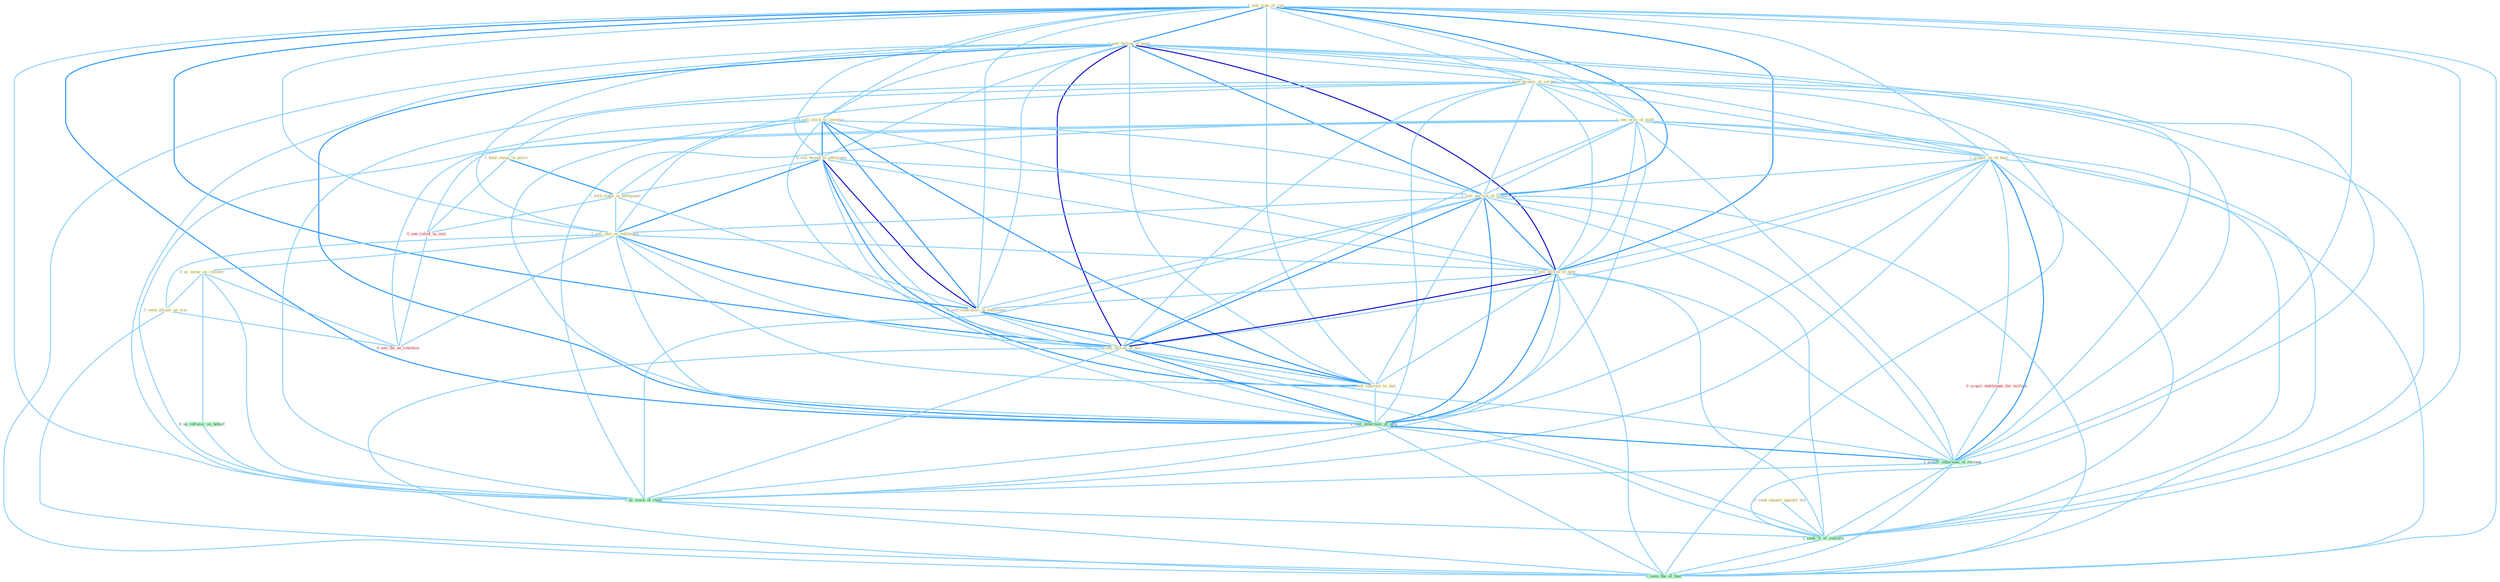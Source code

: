 Graph G{ 
    node
    [shape=polygon,style=filled,width=.5,height=.06,color="#BDFCC9",fixedsize=true,fontsize=4,
    fontcolor="#2f4f4f"];
    {node
    [color="#ffffe0", fontcolor="#8b7d6b"] "1_sell_type_of_suit " "1_sell_billion_of_bond " "1_hold_promis_of_surgeri " "1_see_eros_of_staff " "1_acquir_on_of_busi " "1_hold_chang_in_polici " "0_sell_stock_to_investor " "0_sell_brand_to_entitynam " "0_seek_injunct_against_bid " "1_sell_portion_of_issu " "1_hold_stake_in_entitynam " "1_sell_unit_as_entitynam " "0_us_secur_as_collater " "0_seen_allianc_as_wai " "1_sell_billion_of_note " "0_sell_subsidiari_to_entitynam " "1_sell_billion_of_bill " "0_sell_interest_to_unit "}
{node [color="#fff0f5", fontcolor="#b22222"] "0_acquir_entitynam_for_million " "0_see_relief_in_cost " "0_see_thi_as_reaction "}
edge [color="#B0E2FF"];

	"1_sell_type_of_suit " -- "1_sell_billion_of_bond " [w="2", color="#1e90ff" , len=0.8];
	"1_sell_type_of_suit " -- "1_hold_promis_of_surgeri " [w="1", color="#87cefa" ];
	"1_sell_type_of_suit " -- "1_see_eros_of_staff " [w="1", color="#87cefa" ];
	"1_sell_type_of_suit " -- "1_acquir_on_of_busi " [w="1", color="#87cefa" ];
	"1_sell_type_of_suit " -- "0_sell_stock_to_investor " [w="1", color="#87cefa" ];
	"1_sell_type_of_suit " -- "0_sell_brand_to_entitynam " [w="1", color="#87cefa" ];
	"1_sell_type_of_suit " -- "1_sell_portion_of_issu " [w="2", color="#1e90ff" , len=0.8];
	"1_sell_type_of_suit " -- "1_sell_unit_as_entitynam " [w="1", color="#87cefa" ];
	"1_sell_type_of_suit " -- "1_sell_billion_of_note " [w="2", color="#1e90ff" , len=0.8];
	"1_sell_type_of_suit " -- "0_sell_subsidiari_to_entitynam " [w="1", color="#87cefa" ];
	"1_sell_type_of_suit " -- "1_sell_billion_of_bill " [w="2", color="#1e90ff" , len=0.8];
	"1_sell_type_of_suit " -- "0_sell_interest_to_unit " [w="1", color="#87cefa" ];
	"1_sell_type_of_suit " -- "1_sell_othernum_of_offic " [w="2", color="#1e90ff" , len=0.8];
	"1_sell_type_of_suit " -- "1_acquir_othernum_of_restaur " [w="1", color="#87cefa" ];
	"1_sell_type_of_suit " -- "1_us_stock_of_capit " [w="1", color="#87cefa" ];
	"1_sell_type_of_suit " -- "1_seek_%_of_concern " [w="1", color="#87cefa" ];
	"1_sell_type_of_suit " -- "1_seen_the_of_that " [w="1", color="#87cefa" ];
	"1_sell_billion_of_bond " -- "1_hold_promis_of_surgeri " [w="1", color="#87cefa" ];
	"1_sell_billion_of_bond " -- "1_see_eros_of_staff " [w="1", color="#87cefa" ];
	"1_sell_billion_of_bond " -- "1_acquir_on_of_busi " [w="1", color="#87cefa" ];
	"1_sell_billion_of_bond " -- "0_sell_stock_to_investor " [w="1", color="#87cefa" ];
	"1_sell_billion_of_bond " -- "0_sell_brand_to_entitynam " [w="1", color="#87cefa" ];
	"1_sell_billion_of_bond " -- "1_sell_portion_of_issu " [w="2", color="#1e90ff" , len=0.8];
	"1_sell_billion_of_bond " -- "1_sell_unit_as_entitynam " [w="1", color="#87cefa" ];
	"1_sell_billion_of_bond " -- "1_sell_billion_of_note " [w="3", color="#0000cd" , len=0.6];
	"1_sell_billion_of_bond " -- "0_sell_subsidiari_to_entitynam " [w="1", color="#87cefa" ];
	"1_sell_billion_of_bond " -- "1_sell_billion_of_bill " [w="3", color="#0000cd" , len=0.6];
	"1_sell_billion_of_bond " -- "0_sell_interest_to_unit " [w="1", color="#87cefa" ];
	"1_sell_billion_of_bond " -- "1_sell_othernum_of_offic " [w="2", color="#1e90ff" , len=0.8];
	"1_sell_billion_of_bond " -- "1_acquir_othernum_of_restaur " [w="1", color="#87cefa" ];
	"1_sell_billion_of_bond " -- "1_us_stock_of_capit " [w="1", color="#87cefa" ];
	"1_sell_billion_of_bond " -- "1_seek_%_of_concern " [w="1", color="#87cefa" ];
	"1_sell_billion_of_bond " -- "1_seen_the_of_that " [w="1", color="#87cefa" ];
	"1_hold_promis_of_surgeri " -- "1_see_eros_of_staff " [w="1", color="#87cefa" ];
	"1_hold_promis_of_surgeri " -- "1_acquir_on_of_busi " [w="1", color="#87cefa" ];
	"1_hold_promis_of_surgeri " -- "1_hold_chang_in_polici " [w="1", color="#87cefa" ];
	"1_hold_promis_of_surgeri " -- "1_sell_portion_of_issu " [w="1", color="#87cefa" ];
	"1_hold_promis_of_surgeri " -- "1_hold_stake_in_entitynam " [w="1", color="#87cefa" ];
	"1_hold_promis_of_surgeri " -- "1_sell_billion_of_note " [w="1", color="#87cefa" ];
	"1_hold_promis_of_surgeri " -- "1_sell_billion_of_bill " [w="1", color="#87cefa" ];
	"1_hold_promis_of_surgeri " -- "1_sell_othernum_of_offic " [w="1", color="#87cefa" ];
	"1_hold_promis_of_surgeri " -- "1_acquir_othernum_of_restaur " [w="1", color="#87cefa" ];
	"1_hold_promis_of_surgeri " -- "1_us_stock_of_capit " [w="1", color="#87cefa" ];
	"1_hold_promis_of_surgeri " -- "1_seek_%_of_concern " [w="1", color="#87cefa" ];
	"1_hold_promis_of_surgeri " -- "1_seen_the_of_that " [w="1", color="#87cefa" ];
	"1_see_eros_of_staff " -- "1_acquir_on_of_busi " [w="1", color="#87cefa" ];
	"1_see_eros_of_staff " -- "1_sell_portion_of_issu " [w="1", color="#87cefa" ];
	"1_see_eros_of_staff " -- "1_sell_billion_of_note " [w="1", color="#87cefa" ];
	"1_see_eros_of_staff " -- "1_sell_billion_of_bill " [w="1", color="#87cefa" ];
	"1_see_eros_of_staff " -- "1_sell_othernum_of_offic " [w="1", color="#87cefa" ];
	"1_see_eros_of_staff " -- "0_see_relief_in_cost " [w="1", color="#87cefa" ];
	"1_see_eros_of_staff " -- "0_see_thi_as_reaction " [w="1", color="#87cefa" ];
	"1_see_eros_of_staff " -- "1_acquir_othernum_of_restaur " [w="1", color="#87cefa" ];
	"1_see_eros_of_staff " -- "1_us_stock_of_capit " [w="1", color="#87cefa" ];
	"1_see_eros_of_staff " -- "1_seek_%_of_concern " [w="1", color="#87cefa" ];
	"1_see_eros_of_staff " -- "1_seen_the_of_that " [w="1", color="#87cefa" ];
	"1_acquir_on_of_busi " -- "1_sell_portion_of_issu " [w="1", color="#87cefa" ];
	"1_acquir_on_of_busi " -- "1_sell_billion_of_note " [w="1", color="#87cefa" ];
	"1_acquir_on_of_busi " -- "1_sell_billion_of_bill " [w="1", color="#87cefa" ];
	"1_acquir_on_of_busi " -- "0_acquir_entitynam_for_million " [w="1", color="#87cefa" ];
	"1_acquir_on_of_busi " -- "1_sell_othernum_of_offic " [w="1", color="#87cefa" ];
	"1_acquir_on_of_busi " -- "1_acquir_othernum_of_restaur " [w="2", color="#1e90ff" , len=0.8];
	"1_acquir_on_of_busi " -- "1_us_stock_of_capit " [w="1", color="#87cefa" ];
	"1_acquir_on_of_busi " -- "1_seek_%_of_concern " [w="1", color="#87cefa" ];
	"1_acquir_on_of_busi " -- "1_seen_the_of_that " [w="1", color="#87cefa" ];
	"1_hold_chang_in_polici " -- "1_hold_stake_in_entitynam " [w="2", color="#1e90ff" , len=0.8];
	"1_hold_chang_in_polici " -- "0_see_relief_in_cost " [w="1", color="#87cefa" ];
	"0_sell_stock_to_investor " -- "0_sell_brand_to_entitynam " [w="2", color="#1e90ff" , len=0.8];
	"0_sell_stock_to_investor " -- "1_sell_portion_of_issu " [w="1", color="#87cefa" ];
	"0_sell_stock_to_investor " -- "1_sell_unit_as_entitynam " [w="1", color="#87cefa" ];
	"0_sell_stock_to_investor " -- "1_sell_billion_of_note " [w="1", color="#87cefa" ];
	"0_sell_stock_to_investor " -- "0_sell_subsidiari_to_entitynam " [w="2", color="#1e90ff" , len=0.8];
	"0_sell_stock_to_investor " -- "1_sell_billion_of_bill " [w="1", color="#87cefa" ];
	"0_sell_stock_to_investor " -- "0_sell_interest_to_unit " [w="2", color="#1e90ff" , len=0.8];
	"0_sell_stock_to_investor " -- "1_sell_othernum_of_offic " [w="1", color="#87cefa" ];
	"0_sell_stock_to_investor " -- "1_us_stock_of_capit " [w="1", color="#87cefa" ];
	"0_sell_brand_to_entitynam " -- "1_sell_portion_of_issu " [w="1", color="#87cefa" ];
	"0_sell_brand_to_entitynam " -- "1_hold_stake_in_entitynam " [w="1", color="#87cefa" ];
	"0_sell_brand_to_entitynam " -- "1_sell_unit_as_entitynam " [w="2", color="#1e90ff" , len=0.8];
	"0_sell_brand_to_entitynam " -- "1_sell_billion_of_note " [w="1", color="#87cefa" ];
	"0_sell_brand_to_entitynam " -- "0_sell_subsidiari_to_entitynam " [w="3", color="#0000cd" , len=0.6];
	"0_sell_brand_to_entitynam " -- "1_sell_billion_of_bill " [w="1", color="#87cefa" ];
	"0_sell_brand_to_entitynam " -- "0_sell_interest_to_unit " [w="2", color="#1e90ff" , len=0.8];
	"0_sell_brand_to_entitynam " -- "1_sell_othernum_of_offic " [w="1", color="#87cefa" ];
	"0_seek_injunct_against_bid " -- "1_seek_%_of_concern " [w="1", color="#87cefa" ];
	"1_sell_portion_of_issu " -- "1_sell_unit_as_entitynam " [w="1", color="#87cefa" ];
	"1_sell_portion_of_issu " -- "1_sell_billion_of_note " [w="2", color="#1e90ff" , len=0.8];
	"1_sell_portion_of_issu " -- "0_sell_subsidiari_to_entitynam " [w="1", color="#87cefa" ];
	"1_sell_portion_of_issu " -- "1_sell_billion_of_bill " [w="2", color="#1e90ff" , len=0.8];
	"1_sell_portion_of_issu " -- "0_sell_interest_to_unit " [w="1", color="#87cefa" ];
	"1_sell_portion_of_issu " -- "1_sell_othernum_of_offic " [w="2", color="#1e90ff" , len=0.8];
	"1_sell_portion_of_issu " -- "1_acquir_othernum_of_restaur " [w="1", color="#87cefa" ];
	"1_sell_portion_of_issu " -- "1_us_stock_of_capit " [w="1", color="#87cefa" ];
	"1_sell_portion_of_issu " -- "1_seek_%_of_concern " [w="1", color="#87cefa" ];
	"1_sell_portion_of_issu " -- "1_seen_the_of_that " [w="1", color="#87cefa" ];
	"1_hold_stake_in_entitynam " -- "1_sell_unit_as_entitynam " [w="1", color="#87cefa" ];
	"1_hold_stake_in_entitynam " -- "0_sell_subsidiari_to_entitynam " [w="1", color="#87cefa" ];
	"1_hold_stake_in_entitynam " -- "0_see_relief_in_cost " [w="1", color="#87cefa" ];
	"1_sell_unit_as_entitynam " -- "0_us_secur_as_collater " [w="1", color="#87cefa" ];
	"1_sell_unit_as_entitynam " -- "0_seen_allianc_as_wai " [w="1", color="#87cefa" ];
	"1_sell_unit_as_entitynam " -- "1_sell_billion_of_note " [w="1", color="#87cefa" ];
	"1_sell_unit_as_entitynam " -- "0_sell_subsidiari_to_entitynam " [w="2", color="#1e90ff" , len=0.8];
	"1_sell_unit_as_entitynam " -- "1_sell_billion_of_bill " [w="1", color="#87cefa" ];
	"1_sell_unit_as_entitynam " -- "0_sell_interest_to_unit " [w="1", color="#87cefa" ];
	"1_sell_unit_as_entitynam " -- "1_sell_othernum_of_offic " [w="1", color="#87cefa" ];
	"1_sell_unit_as_entitynam " -- "0_see_thi_as_reaction " [w="1", color="#87cefa" ];
	"0_us_secur_as_collater " -- "0_seen_allianc_as_wai " [w="1", color="#87cefa" ];
	"0_us_secur_as_collater " -- "0_us_influenc_on_behalf " [w="1", color="#87cefa" ];
	"0_us_secur_as_collater " -- "0_see_thi_as_reaction " [w="1", color="#87cefa" ];
	"0_us_secur_as_collater " -- "1_us_stock_of_capit " [w="1", color="#87cefa" ];
	"0_seen_allianc_as_wai " -- "0_see_thi_as_reaction " [w="1", color="#87cefa" ];
	"0_seen_allianc_as_wai " -- "1_seen_the_of_that " [w="1", color="#87cefa" ];
	"1_sell_billion_of_note " -- "0_sell_subsidiari_to_entitynam " [w="1", color="#87cefa" ];
	"1_sell_billion_of_note " -- "1_sell_billion_of_bill " [w="3", color="#0000cd" , len=0.6];
	"1_sell_billion_of_note " -- "0_sell_interest_to_unit " [w="1", color="#87cefa" ];
	"1_sell_billion_of_note " -- "1_sell_othernum_of_offic " [w="2", color="#1e90ff" , len=0.8];
	"1_sell_billion_of_note " -- "1_acquir_othernum_of_restaur " [w="1", color="#87cefa" ];
	"1_sell_billion_of_note " -- "1_us_stock_of_capit " [w="1", color="#87cefa" ];
	"1_sell_billion_of_note " -- "1_seek_%_of_concern " [w="1", color="#87cefa" ];
	"1_sell_billion_of_note " -- "1_seen_the_of_that " [w="1", color="#87cefa" ];
	"0_sell_subsidiari_to_entitynam " -- "1_sell_billion_of_bill " [w="1", color="#87cefa" ];
	"0_sell_subsidiari_to_entitynam " -- "0_sell_interest_to_unit " [w="2", color="#1e90ff" , len=0.8];
	"0_sell_subsidiari_to_entitynam " -- "1_sell_othernum_of_offic " [w="1", color="#87cefa" ];
	"1_sell_billion_of_bill " -- "0_sell_interest_to_unit " [w="1", color="#87cefa" ];
	"1_sell_billion_of_bill " -- "1_sell_othernum_of_offic " [w="2", color="#1e90ff" , len=0.8];
	"1_sell_billion_of_bill " -- "1_acquir_othernum_of_restaur " [w="1", color="#87cefa" ];
	"1_sell_billion_of_bill " -- "1_us_stock_of_capit " [w="1", color="#87cefa" ];
	"1_sell_billion_of_bill " -- "1_seek_%_of_concern " [w="1", color="#87cefa" ];
	"1_sell_billion_of_bill " -- "1_seen_the_of_that " [w="1", color="#87cefa" ];
	"0_sell_interest_to_unit " -- "1_sell_othernum_of_offic " [w="1", color="#87cefa" ];
	"0_acquir_entitynam_for_million " -- "1_acquir_othernum_of_restaur " [w="1", color="#87cefa" ];
	"1_sell_othernum_of_offic " -- "1_acquir_othernum_of_restaur " [w="2", color="#1e90ff" , len=0.8];
	"1_sell_othernum_of_offic " -- "1_us_stock_of_capit " [w="1", color="#87cefa" ];
	"1_sell_othernum_of_offic " -- "1_seek_%_of_concern " [w="1", color="#87cefa" ];
	"1_sell_othernum_of_offic " -- "1_seen_the_of_that " [w="1", color="#87cefa" ];
	"0_us_influenc_on_behalf " -- "1_us_stock_of_capit " [w="1", color="#87cefa" ];
	"0_see_relief_in_cost " -- "0_see_thi_as_reaction " [w="1", color="#87cefa" ];
	"1_acquir_othernum_of_restaur " -- "1_us_stock_of_capit " [w="1", color="#87cefa" ];
	"1_acquir_othernum_of_restaur " -- "1_seek_%_of_concern " [w="1", color="#87cefa" ];
	"1_acquir_othernum_of_restaur " -- "1_seen_the_of_that " [w="1", color="#87cefa" ];
	"1_us_stock_of_capit " -- "1_seek_%_of_concern " [w="1", color="#87cefa" ];
	"1_us_stock_of_capit " -- "1_seen_the_of_that " [w="1", color="#87cefa" ];
	"1_seek_%_of_concern " -- "1_seen_the_of_that " [w="1", color="#87cefa" ];
}